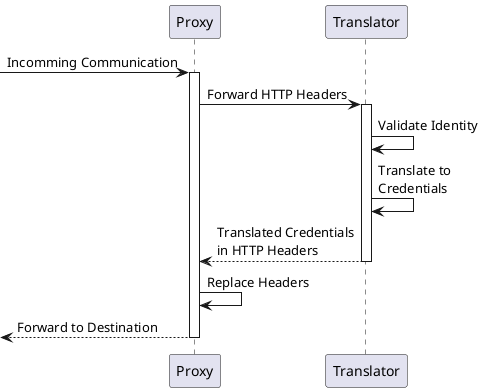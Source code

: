 @startuml
skinparam backgroundcolor transparent

participant "Proxy" as p
participant "Translator" as t

[-> p : Incomming Communication
activate p
    p -> t : Forward HTTP Headers
    activate t
        t -> t : Validate Identity
        t -> t : Translate to\nCredentials
    return Translated Credentials\nin HTTP Headers
    p -> p : Replace Headers
return Forward to Destination

@enduml
